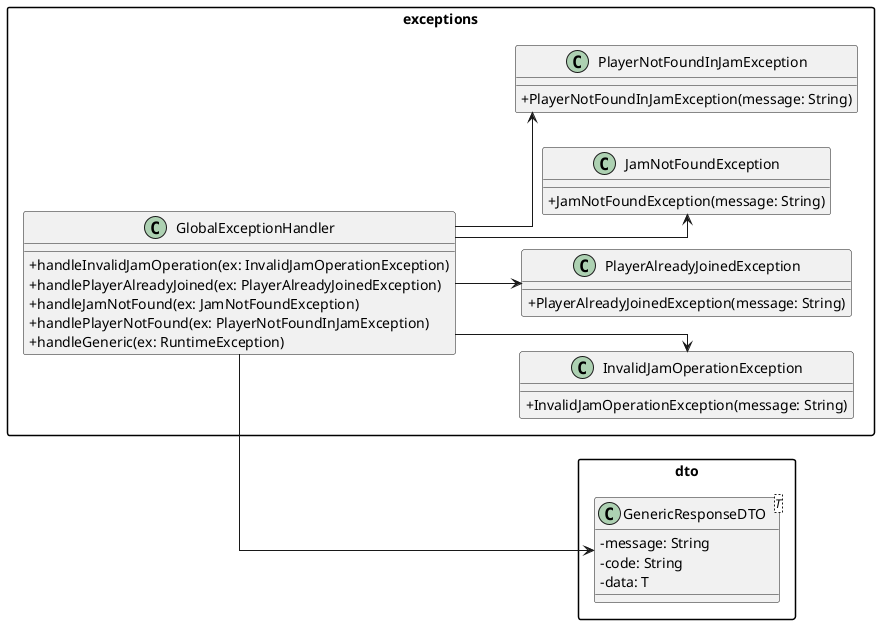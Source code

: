 @startuml
left to right direction
skinparam classAttributeIconSize 0
skinparam linetype ortho
skinparam packageStyle rectangle

' ==== Paquete exceptions ====
package "exceptions" {
    class GlobalExceptionHandler {
        + handleInvalidJamOperation(ex: InvalidJamOperationException)
        + handlePlayerAlreadyJoined(ex: PlayerAlreadyJoinedException)
        + handleJamNotFound(ex: JamNotFoundException)
        + handlePlayerNotFound(ex: PlayerNotFoundInJamException)
        + handleGeneric(ex: RuntimeException)
    }

    class InvalidJamOperationException {
        + InvalidJamOperationException(message: String)
    }

    class PlayerAlreadyJoinedException {
        + PlayerAlreadyJoinedException(message: String)
    }

    class JamNotFoundException {
        + JamNotFoundException(message: String)
    }

    class PlayerNotFoundInJamException {
        + PlayerNotFoundInJamException(message: String)
    }
}

' ==== Paquete dto ====
package "dto" {
    class GenericResponseDTO<T> {
        - message: String
        - code: String
        - data: T
    }
}

' ==== Relaciones ====
GlobalExceptionHandler --> InvalidJamOperationException
GlobalExceptionHandler --> PlayerAlreadyJoinedException
GlobalExceptionHandler --> JamNotFoundException
GlobalExceptionHandler --> PlayerNotFoundInJamException
GlobalExceptionHandler --> GenericResponseDTO

@enduml

